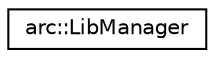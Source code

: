 digraph "Graphical Class Hierarchy"
{
 // LATEX_PDF_SIZE
  edge [fontname="Helvetica",fontsize="10",labelfontname="Helvetica",labelfontsize="10"];
  node [fontname="Helvetica",fontsize="10",shape=record];
  rankdir="LR";
  Node0 [label="arc::LibManager",height=0.2,width=0.4,color="black", fillcolor="white", style="filled",URL="$classarc_1_1LibManager.html",tooltip="A class to manage libraries."];
}
